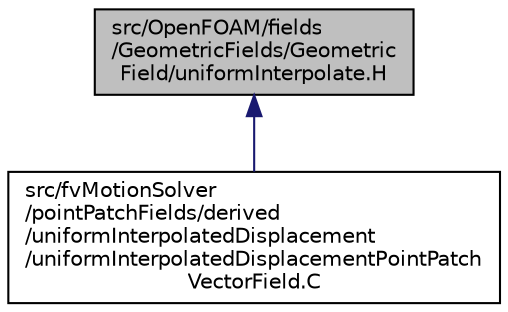 digraph "src/OpenFOAM/fields/GeometricFields/GeometricField/uniformInterpolate.H"
{
  bgcolor="transparent";
  edge [fontname="Helvetica",fontsize="10",labelfontname="Helvetica",labelfontsize="10"];
  node [fontname="Helvetica",fontsize="10",shape=record];
  Node1 [label="src/OpenFOAM/fields\l/GeometricFields/Geometric\lField/uniformInterpolate.H",height=0.2,width=0.4,color="black", fillcolor="grey75", style="filled", fontcolor="black"];
  Node1 -> Node2 [dir="back",color="midnightblue",fontsize="10",style="solid",fontname="Helvetica"];
  Node2 [label="src/fvMotionSolver\l/pointPatchFields/derived\l/uniformInterpolatedDisplacement\l/uniformInterpolatedDisplacementPointPatch\lVectorField.C",height=0.2,width=0.4,color="black",URL="$a06539.html"];
}
